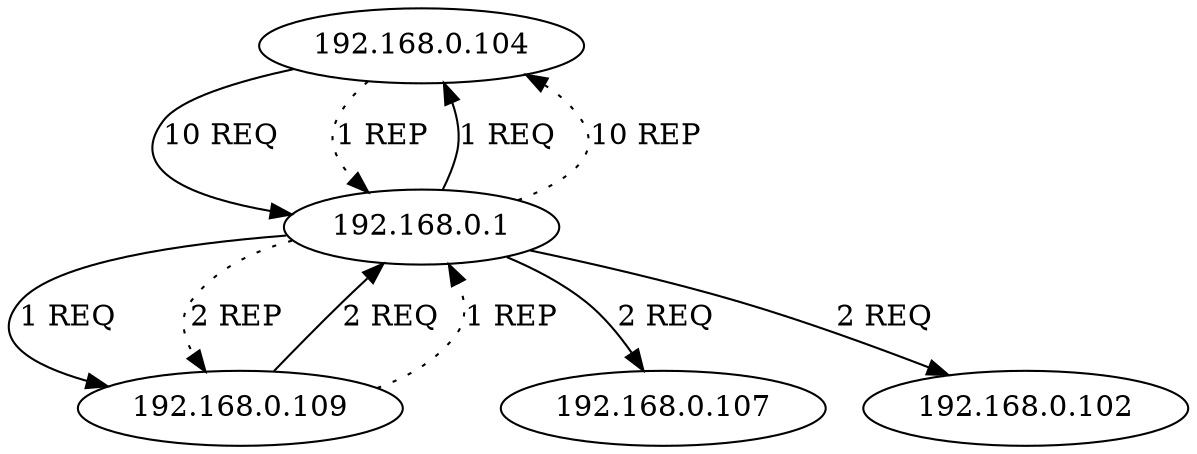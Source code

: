 digraph graf {
size = "8,8";
"192.168.0.104" -> "192.168.0.1" [label="10 REQ  "];
"192.168.0.1" -> "192.168.0.109" [label="1 REQ  "];
"192.168.0.109" -> "192.168.0.1" [label="2 REQ  "];
"192.168.0.1" -> "192.168.0.107" [label="2 REQ  "];
"192.168.0.1" -> "192.168.0.104" [label="1 REQ  "];
"192.168.0.1" -> "192.168.0.102" [label="2 REQ  "];
"192.168.0.109" -> "192.168.0.1" [style=dotted, label="1 REP  "];
"192.168.0.104" -> "192.168.0.1" [style=dotted, label="1 REP  "];
"192.168.0.1" -> "192.168.0.104" [style=dotted, label="10 REP  "];
"192.168.0.1" -> "192.168.0.109" [style=dotted, label="2 REP  "];
}